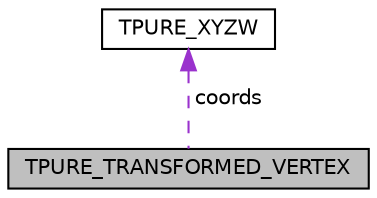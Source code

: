 digraph "TPURE_TRANSFORMED_VERTEX"
{
 // LATEX_PDF_SIZE
  edge [fontname="Helvetica",fontsize="10",labelfontname="Helvetica",labelfontsize="10"];
  node [fontname="Helvetica",fontsize="10",shape=record];
  Node1 [label="TPURE_TRANSFORMED_VERTEX",height=0.2,width=0.4,color="black", fillcolor="grey75", style="filled", fontcolor="black",tooltip="Array of transformed vertices stores the result XYZW-coordinates of vertices calculated by CPU after ..."];
  Node2 -> Node1 [dir="back",color="darkorchid3",fontsize="10",style="dashed",label=" coords" ,fontname="Helvetica"];
  Node2 [label="TPURE_XYZW",height=0.2,width=0.4,color="black", fillcolor="white", style="filled",URL="$struct_t_p_u_r_e___x_y_z_w.html",tooltip="4D coordinate."];
}
